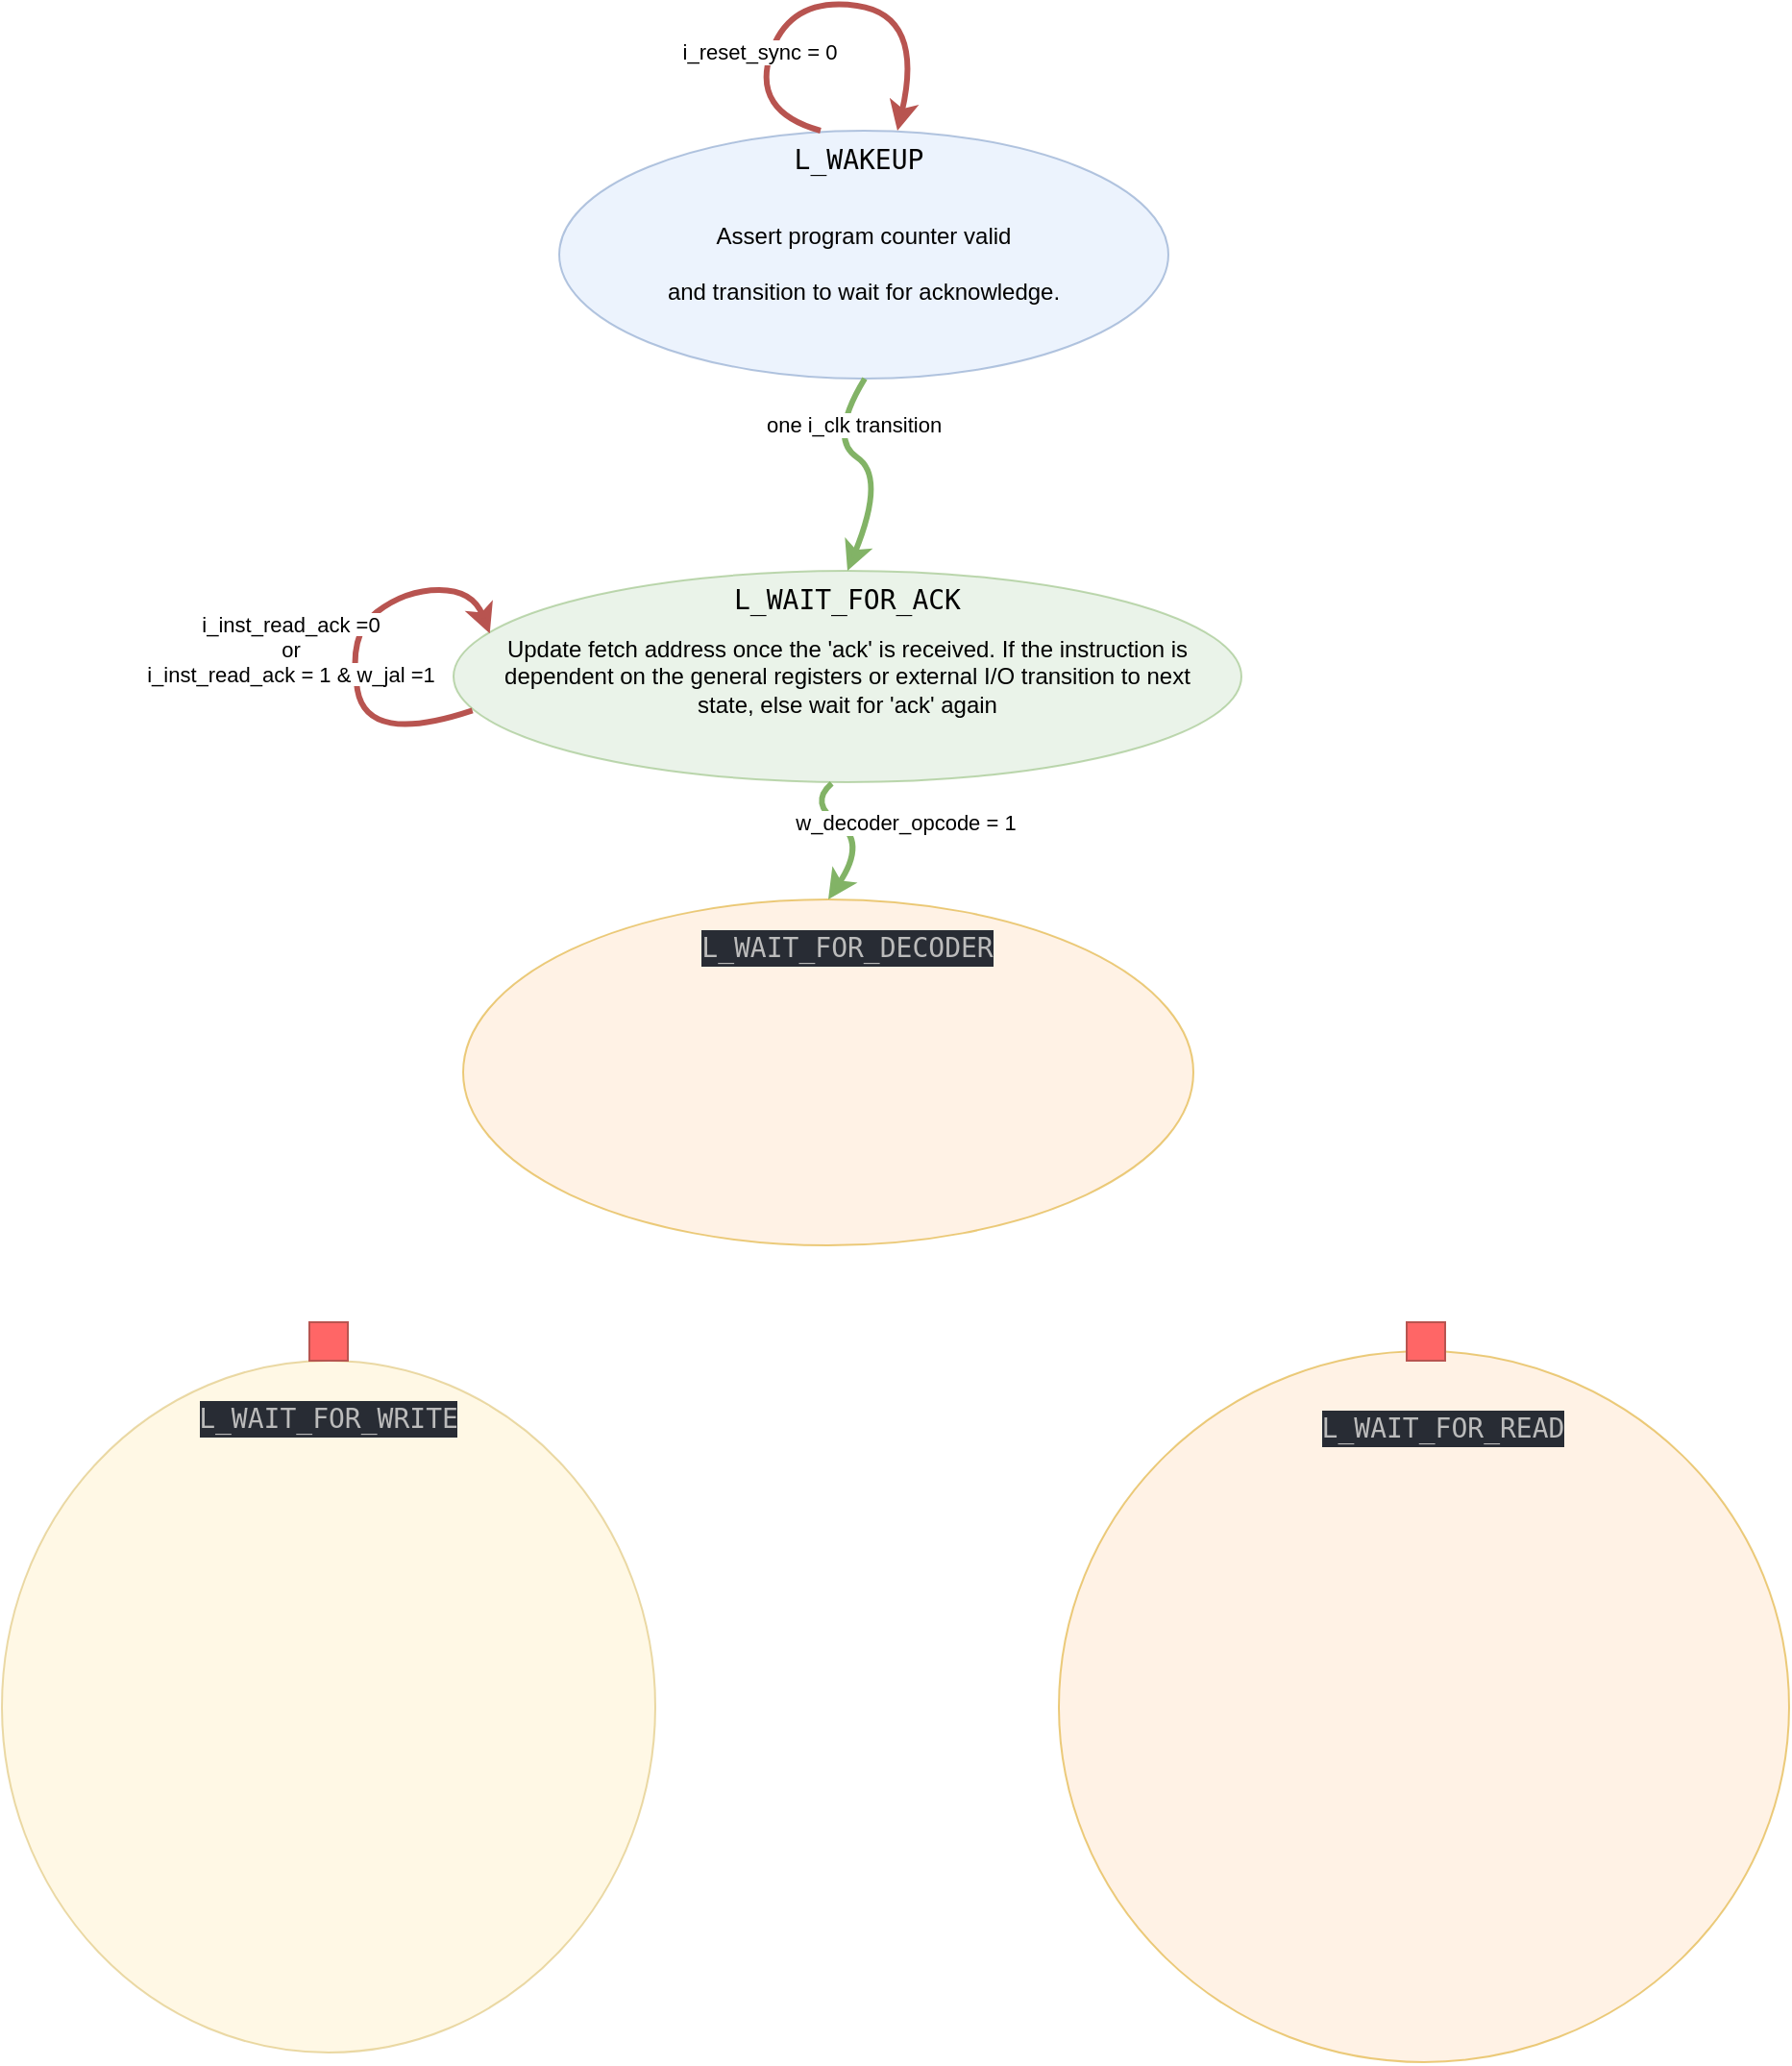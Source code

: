 <mxfile version="13.7.9" type="device"><diagram name="Page-1" id="5987fedf-629e-85c4-6858-42fee31821dd"><mxGraphModel dx="1433" dy="868" grid="1" gridSize="10" guides="1" tooltips="1" connect="1" arrows="1" fold="1" page="1" pageScale="1.5" pageWidth="1169" pageHeight="826" background="#ffffff" math="0" shadow="0"><root><mxCell id="0" style=";html=1;"/><mxCell id="1" style=";html=1;" parent="0"/><mxCell id="2a5a01dd2e413fbf-1" value="&lt;span style=&quot;font-size: 12px&quot;&gt;Assert program counter valid&lt;br&gt;and transition to wait for acknowledge.&lt;br&gt;&lt;/span&gt;" style="ellipse;whiteSpace=wrap;html=1;rounded=0;shadow=0;strokeWidth=1;fillColor=#dae8fc;fontSize=24;align=center;strokeColor=#6c8ebf;opacity=50;verticalAlign=middle;" parent="1" vertex="1"><mxGeometry x="330" y="420" width="317" height="129" as="geometry"/></mxCell><mxCell id="2a5a01dd2e413fbf-2" value="Update fetch address once the 'ack' is received. If the instruction is&lt;br&gt;dependent on the general registers or external I/O transition to next&lt;br&gt;state, else wait for 'ack' again" style="ellipse;whiteSpace=wrap;html=1;rounded=0;shadow=0;strokeWidth=1;fillColor=#d5e8d4;fontSize=12;align=center;strokeColor=#82b366;opacity=50;" parent="1" vertex="1"><mxGeometry x="275" y="649" width="410" height="110" as="geometry"/></mxCell><mxCell id="2a5a01dd2e413fbf-3" value="" style="ellipse;whiteSpace=wrap;html=1;rounded=0;shadow=0;strokeWidth=1;fillColor=#ffe6cc;fontSize=24;align=right;strokeColor=#d79b00;opacity=50;" parent="1" vertex="1"><mxGeometry x="280" y="820" width="380" height="180" as="geometry"/></mxCell><mxCell id="2a5a01dd2e413fbf-8" value="" style="ellipse;whiteSpace=wrap;html=1;rounded=0;shadow=0;strokeWidth=1;fillColor=#ffe6cc;fontSize=24;align=right;strokeColor=#d79b00;opacity=50;" parent="1" vertex="1"><mxGeometry x="590" y="1055" width="380" height="370" as="geometry"/></mxCell><mxCell id="2a5a01dd2e413fbf-9" value="" style="ellipse;whiteSpace=wrap;html=1;rounded=0;shadow=0;strokeWidth=1;fillColor=#fff2cc;fontSize=24;align=right;strokeColor=#d6b656;opacity=50;" parent="1" vertex="1"><mxGeometry x="40" y="1060" width="340" height="360" as="geometry"/></mxCell><mxCell id="2a5a01dd2e413fbf-23" value="" style="whiteSpace=wrap;html=1;rounded=0;shadow=0;strokeWidth=1;fillColor=#FF6666;fontSize=24;align=right;strokeColor=#b85450;" parent="1" vertex="1"><mxGeometry x="771" y="1040" width="20" height="20" as="geometry"/></mxCell><mxCell id="2a5a01dd2e413fbf-27" value="" style="whiteSpace=wrap;html=1;rounded=0;shadow=0;strokeWidth=1;fillColor=#FF6666;fontSize=24;align=right;strokeColor=#b85450;" parent="1" vertex="1"><mxGeometry x="200" y="1040" width="20" height="20" as="geometry"/></mxCell><mxCell id="2a5a01dd2e413fbf-47" value="&lt;div style=&quot;font-family: &amp;#34;droid sans mono&amp;#34; , monospace , monospace , &amp;#34;droid sans fallback&amp;#34; ; font-size: 14px ; line-height: 19px&quot;&gt;L_WAKEUP&lt;/div&gt;" style="text;html=1;strokeColor=none;fillColor=none;align=center;verticalAlign=middle;whiteSpace=wrap;rounded=0;shadow=0;fontSize=20;" parent="1" vertex="1"><mxGeometry x="446" y="420" width="80" height="30" as="geometry"/></mxCell><mxCell id="2a5a01dd2e413fbf-48" value="&lt;div style=&quot;font-family: &amp;#34;droid sans mono&amp;#34; , monospace , monospace , &amp;#34;droid sans fallback&amp;#34; ; font-size: 14px ; line-height: 19px&quot;&gt;L_WAIT_FOR_ACK&lt;/div&gt;" style="text;html=1;strokeColor=none;align=center;verticalAlign=middle;whiteSpace=wrap;rounded=0;shadow=0;fontSize=20;" parent="1" vertex="1"><mxGeometry x="410" y="649" width="140" height="30" as="geometry"/></mxCell><mxCell id="2a5a01dd2e413fbf-49" value="&lt;div style=&quot;color: rgb(187 , 187 , 187) ; background-color: rgb(40 , 44 , 52) ; font-family: &amp;#34;droid sans mono&amp;#34; , monospace , monospace , &amp;#34;droid sans fallback&amp;#34; ; font-size: 14px ; line-height: 19px&quot;&gt;L_WAIT_FOR_DECODER&lt;/div&gt;" style="text;html=1;strokeColor=none;fillColor=none;align=center;verticalAlign=middle;whiteSpace=wrap;rounded=0;shadow=0;fontSize=20;" parent="1" vertex="1"><mxGeometry x="440" y="830" width="80" height="30" as="geometry"/></mxCell><mxCell id="2a5a01dd2e413fbf-54" value="&lt;div style=&quot;color: rgb(187 , 187 , 187) ; background-color: rgb(40 , 44 , 52) ; font-family: &amp;#34;droid sans mono&amp;#34; , monospace , monospace , &amp;#34;droid sans fallback&amp;#34; ; font-size: 14px ; line-height: 19px&quot;&gt;L_WAIT_FOR_READ&lt;/div&gt;" style="text;html=1;strokeColor=none;fillColor=none;align=center;verticalAlign=middle;whiteSpace=wrap;rounded=0;shadow=0;fontSize=20;" parent="1" vertex="1"><mxGeometry x="750" y="1080" width="80" height="30" as="geometry"/></mxCell><mxCell id="2a5a01dd2e413fbf-55" value="&lt;div style=&quot;color: rgb(187 , 187 , 187) ; background-color: rgb(40 , 44 , 52) ; font-family: &amp;#34;droid sans mono&amp;#34; , monospace , monospace , &amp;#34;droid sans fallback&amp;#34; ; font-size: 14px ; line-height: 19px&quot;&gt;L_WAIT_FOR_WRITE&lt;/div&gt;" style="text;html=1;strokeColor=none;fillColor=none;align=center;verticalAlign=middle;whiteSpace=wrap;rounded=0;shadow=0;fontSize=20;" parent="1" vertex="1"><mxGeometry x="170" y="1075" width="80" height="30" as="geometry"/></mxCell><mxCell id="gmTuf-oXqBH7kVSJiSWC-7" value="" style="curved=1;endArrow=classic;html=1;exitX=0.25;exitY=0;exitDx=0;exitDy=0;fillColor=#f8cecc;strokeColor=#b85450;strokeWidth=3;gradientColor=#ea6b66;entryX=0.75;entryY=0;entryDx=0;entryDy=0;" edge="1" parent="1" source="2a5a01dd2e413fbf-47" target="2a5a01dd2e413fbf-47"><mxGeometry width="50" height="50" relative="1" as="geometry"><mxPoint x="478.5" y="410" as="sourcePoint"/><mxPoint x="489" y="400" as="targetPoint"/><Array as="points"><mxPoint x="430" y="410"/><mxPoint x="450" y="350"/><mxPoint x="520" y="360"/></Array></mxGeometry></mxCell><mxCell id="gmTuf-oXqBH7kVSJiSWC-8" value="i_reset_sync = 0" style="edgeLabel;html=1;align=center;verticalAlign=middle;resizable=0;points=[];" vertex="1" connectable="0" parent="gmTuf-oXqBH7kVSJiSWC-7"><mxGeometry x="0.052" y="-3" relative="1" as="geometry"><mxPoint x="-37.27" y="22.69" as="offset"/></mxGeometry></mxCell><mxCell id="gmTuf-oXqBH7kVSJiSWC-9" value="" style="curved=1;endArrow=classic;html=1;strokeWidth=3;entryX=0.5;entryY=0;entryDx=0;entryDy=0;fillColor=#d5e8d4;strokeColor=#82b366;gradientColor=#97d077;" edge="1" parent="1" target="2a5a01dd2e413fbf-48"><mxGeometry width="50" height="50" relative="1" as="geometry"><mxPoint x="489" y="549" as="sourcePoint"/><mxPoint x="480" y="630" as="targetPoint"/><Array as="points"><mxPoint x="470" y="580"/><mxPoint x="500" y="600"/></Array></mxGeometry></mxCell><mxCell id="gmTuf-oXqBH7kVSJiSWC-10" value="one i_clk transition" style="edgeLabel;html=1;align=center;verticalAlign=middle;resizable=0;points=[];" vertex="1" connectable="0" parent="gmTuf-oXqBH7kVSJiSWC-9"><mxGeometry x="-0.631" y="7" relative="1" as="geometry"><mxPoint as="offset"/></mxGeometry></mxCell><mxCell id="gmTuf-oXqBH7kVSJiSWC-11" value="" style="curved=1;endArrow=classic;html=1;strokeWidth=3;entryX=0.5;entryY=0;entryDx=0;entryDy=0;fillColor=#d5e8d4;strokeColor=#82b366;gradientColor=#97d077;exitX=0.48;exitY=1.006;exitDx=0;exitDy=0;exitPerimeter=0;" edge="1" parent="1" source="2a5a01dd2e413fbf-2" target="2a5a01dd2e413fbf-3"><mxGeometry width="50" height="50" relative="1" as="geometry"><mxPoint x="499" y="559" as="sourcePoint"/><mxPoint x="491" y="660" as="targetPoint"/><Array as="points"><mxPoint x="460" y="770"/><mxPoint x="490" y="790"/></Array></mxGeometry></mxCell><mxCell id="gmTuf-oXqBH7kVSJiSWC-12" value="w_decoder_opcode = 1" style="edgeLabel;html=1;align=center;verticalAlign=middle;resizable=0;points=[];" vertex="1" connectable="0" parent="gmTuf-oXqBH7kVSJiSWC-11"><mxGeometry x="-0.631" y="7" relative="1" as="geometry"><mxPoint x="45.97" y="15.73" as="offset"/></mxGeometry></mxCell><mxCell id="gmTuf-oXqBH7kVSJiSWC-13" value="" style="curved=1;endArrow=classic;html=1;fillColor=#f8cecc;strokeColor=#b85450;strokeWidth=3;gradientColor=#ea6b66;entryX=0.046;entryY=0.297;entryDx=0;entryDy=0;exitX=0.024;exitY=0.661;exitDx=0;exitDy=0;exitPerimeter=0;entryPerimeter=0;" edge="1" parent="1" source="2a5a01dd2e413fbf-2" target="2a5a01dd2e413fbf-2"><mxGeometry width="50" height="50" relative="1" as="geometry"><mxPoint x="266" y="719" as="sourcePoint"/><mxPoint x="306" y="719" as="targetPoint"/><Array as="points"><mxPoint x="230" y="740"/><mxPoint x="220" y="682"/><mxPoint x="250" y="659"/><mxPoint x="285" y="659"/></Array></mxGeometry></mxCell><mxCell id="gmTuf-oXqBH7kVSJiSWC-14" value="&lt;span style=&quot;background-color: rgb(255 , 255 , 255)&quot;&gt;i_inst_read_ack =0 &lt;br&gt;or&lt;br&gt;i_inst_read_ack = 1 &amp;amp; w_jal =1&lt;/span&gt;" style="edgeLabel;html=1;align=center;verticalAlign=middle;resizable=0;points=[];labelBackgroundColor=none;" vertex="1" connectable="0" parent="gmTuf-oXqBH7kVSJiSWC-13"><mxGeometry x="0.052" y="-3" relative="1" as="geometry"><mxPoint x="-33.68" y="4.32" as="offset"/></mxGeometry></mxCell></root></mxGraphModel></diagram></mxfile>